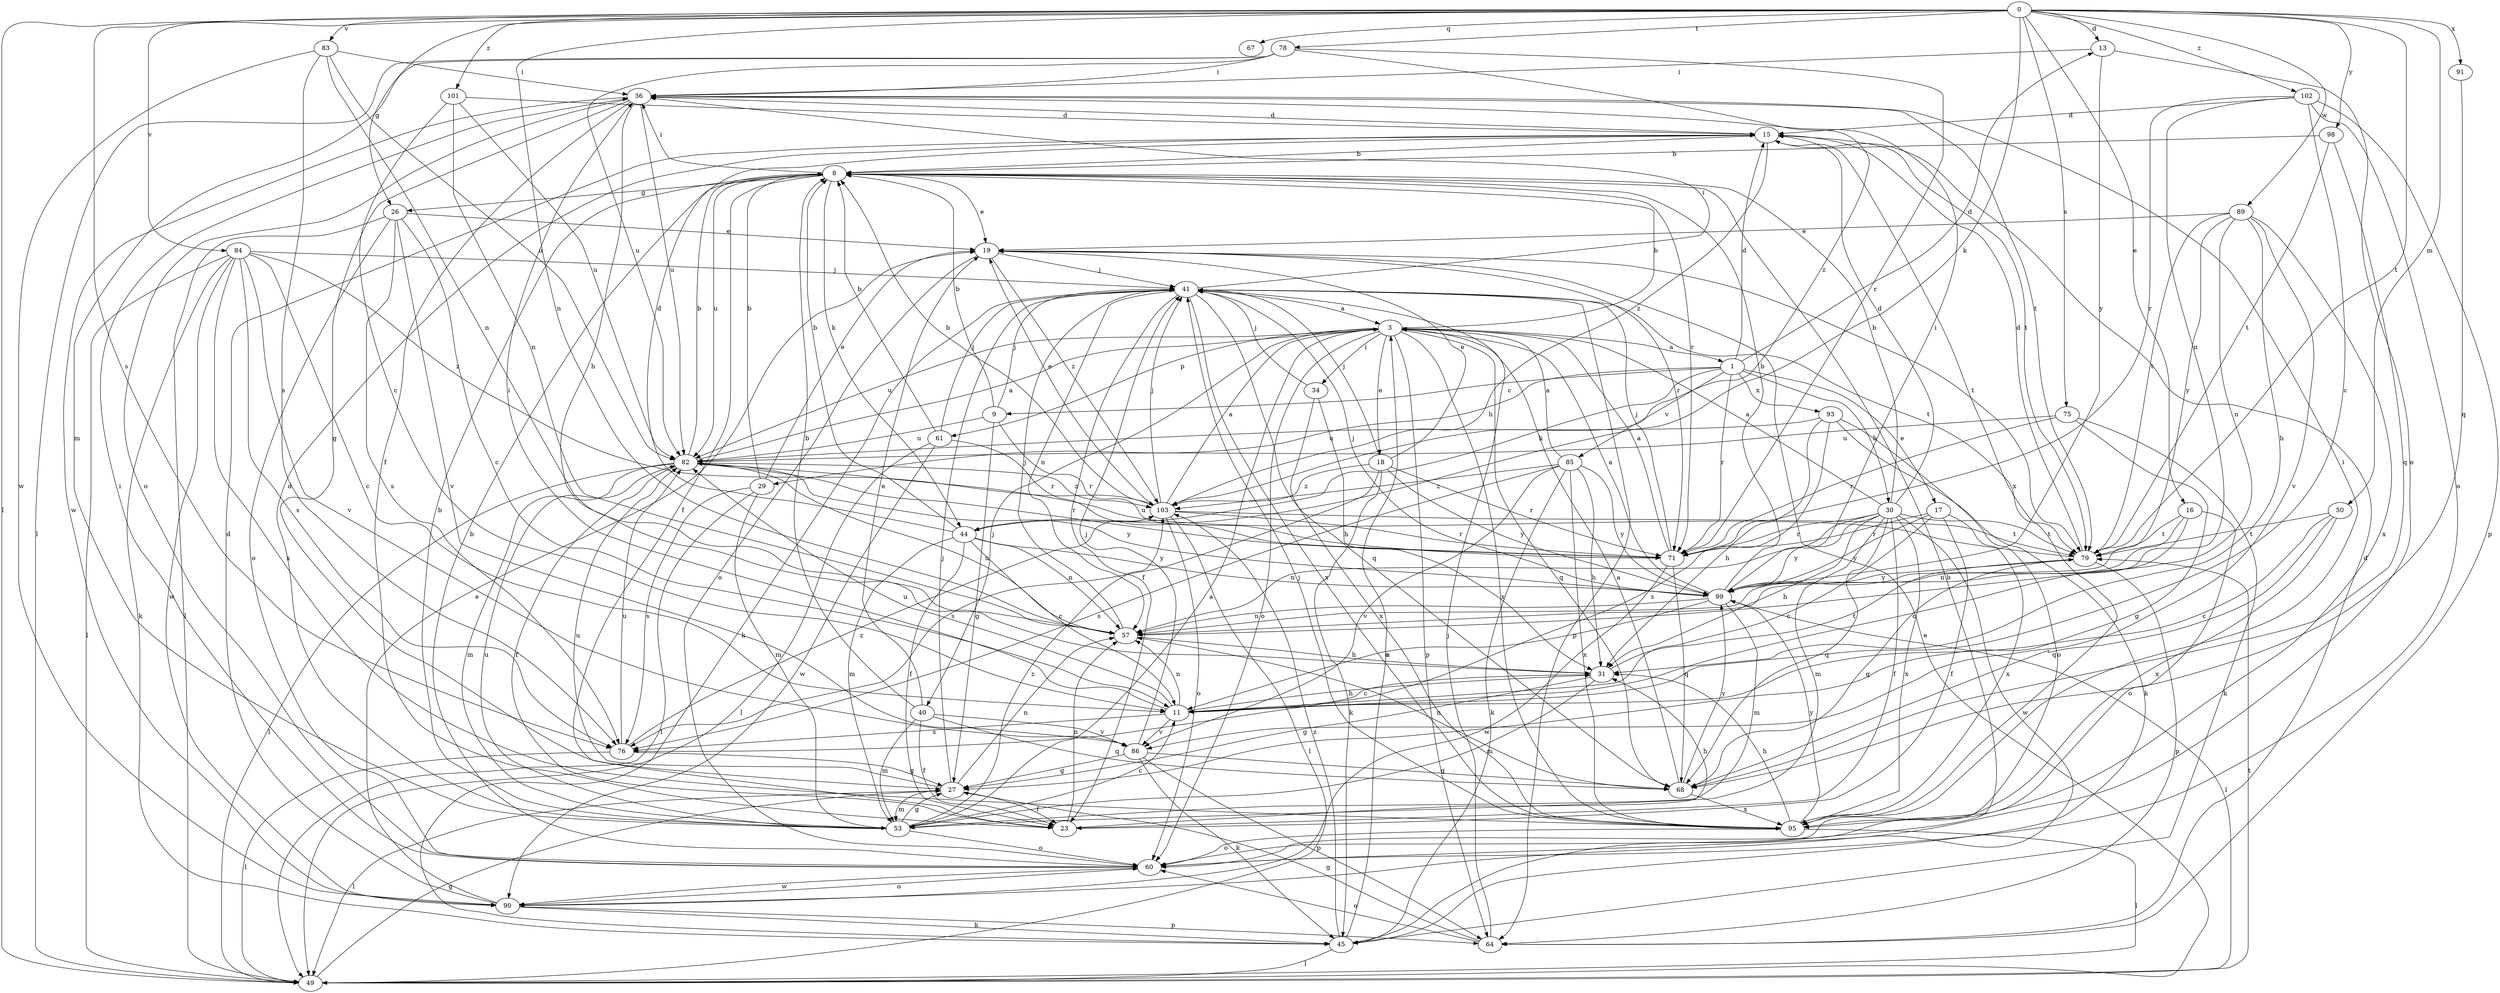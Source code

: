 strict digraph  {
0;
1;
3;
8;
9;
11;
13;
15;
16;
17;
18;
19;
23;
26;
27;
29;
30;
31;
34;
36;
40;
41;
44;
45;
49;
50;
53;
57;
60;
61;
64;
67;
68;
71;
75;
76;
78;
79;
82;
83;
84;
85;
86;
89;
90;
91;
93;
95;
98;
99;
101;
102;
103;
0 -> 13  [label=d];
0 -> 16  [label=e];
0 -> 26  [label=g];
0 -> 44  [label=k];
0 -> 49  [label=l];
0 -> 50  [label=m];
0 -> 57  [label=n];
0 -> 67  [label=q];
0 -> 75  [label=s];
0 -> 76  [label=s];
0 -> 78  [label=t];
0 -> 79  [label=t];
0 -> 83  [label=v];
0 -> 84  [label=v];
0 -> 89  [label=w];
0 -> 91  [label=x];
0 -> 98  [label=y];
0 -> 101  [label=z];
0 -> 102  [label=z];
1 -> 9  [label=c];
1 -> 13  [label=d];
1 -> 15  [label=d];
1 -> 17  [label=e];
1 -> 29  [label=h];
1 -> 30  [label=h];
1 -> 44  [label=k];
1 -> 71  [label=r];
1 -> 85  [label=v];
1 -> 93  [label=x];
3 -> 1  [label=a];
3 -> 8  [label=b];
3 -> 18  [label=e];
3 -> 34  [label=i];
3 -> 40  [label=j];
3 -> 60  [label=o];
3 -> 61  [label=p];
3 -> 64  [label=p];
3 -> 68  [label=q];
3 -> 82  [label=u];
3 -> 95  [label=x];
8 -> 19  [label=e];
8 -> 23  [label=f];
8 -> 26  [label=g];
8 -> 36  [label=i];
8 -> 44  [label=k];
8 -> 71  [label=r];
8 -> 82  [label=u];
9 -> 8  [label=b];
9 -> 27  [label=g];
9 -> 41  [label=j];
9 -> 71  [label=r];
9 -> 82  [label=u];
11 -> 31  [label=h];
11 -> 36  [label=i];
11 -> 57  [label=n];
11 -> 76  [label=s];
11 -> 82  [label=u];
11 -> 86  [label=v];
13 -> 36  [label=i];
13 -> 60  [label=o];
13 -> 99  [label=y];
15 -> 8  [label=b];
15 -> 79  [label=t];
15 -> 95  [label=x];
15 -> 103  [label=z];
16 -> 11  [label=c];
16 -> 57  [label=n];
16 -> 60  [label=o];
16 -> 79  [label=t];
17 -> 11  [label=c];
17 -> 23  [label=f];
17 -> 71  [label=r];
17 -> 95  [label=x];
17 -> 99  [label=y];
18 -> 19  [label=e];
18 -> 41  [label=j];
18 -> 45  [label=k];
18 -> 71  [label=r];
18 -> 76  [label=s];
18 -> 99  [label=y];
18 -> 103  [label=z];
19 -> 41  [label=j];
19 -> 60  [label=o];
19 -> 71  [label=r];
19 -> 79  [label=t];
19 -> 103  [label=z];
23 -> 31  [label=h];
23 -> 57  [label=n];
26 -> 11  [label=c];
26 -> 19  [label=e];
26 -> 49  [label=l];
26 -> 60  [label=o];
26 -> 76  [label=s];
26 -> 86  [label=v];
27 -> 23  [label=f];
27 -> 41  [label=j];
27 -> 49  [label=l];
27 -> 53  [label=m];
27 -> 57  [label=n];
27 -> 82  [label=u];
29 -> 8  [label=b];
29 -> 19  [label=e];
29 -> 49  [label=l];
29 -> 53  [label=m];
29 -> 76  [label=s];
30 -> 3  [label=a];
30 -> 8  [label=b];
30 -> 15  [label=d];
30 -> 23  [label=f];
30 -> 31  [label=h];
30 -> 53  [label=m];
30 -> 57  [label=n];
30 -> 68  [label=q];
30 -> 71  [label=r];
30 -> 79  [label=t];
30 -> 90  [label=w];
30 -> 95  [label=x];
30 -> 99  [label=y];
31 -> 11  [label=c];
31 -> 27  [label=g];
31 -> 53  [label=m];
31 -> 79  [label=t];
34 -> 31  [label=h];
34 -> 41  [label=j];
34 -> 95  [label=x];
36 -> 15  [label=d];
36 -> 23  [label=f];
36 -> 27  [label=g];
36 -> 31  [label=h];
36 -> 60  [label=o];
36 -> 79  [label=t];
36 -> 82  [label=u];
36 -> 90  [label=w];
40 -> 8  [label=b];
40 -> 19  [label=e];
40 -> 23  [label=f];
40 -> 53  [label=m];
40 -> 68  [label=q];
40 -> 86  [label=v];
41 -> 3  [label=a];
41 -> 23  [label=f];
41 -> 36  [label=i];
41 -> 45  [label=k];
41 -> 57  [label=n];
41 -> 64  [label=p];
41 -> 68  [label=q];
41 -> 79  [label=t];
41 -> 95  [label=x];
44 -> 8  [label=b];
44 -> 11  [label=c];
44 -> 15  [label=d];
44 -> 23  [label=f];
44 -> 53  [label=m];
44 -> 57  [label=n];
44 -> 99  [label=y];
45 -> 3  [label=a];
45 -> 8  [label=b];
45 -> 49  [label=l];
45 -> 103  [label=z];
49 -> 19  [label=e];
49 -> 27  [label=g];
49 -> 79  [label=t];
50 -> 11  [label=c];
50 -> 68  [label=q];
50 -> 79  [label=t];
50 -> 95  [label=x];
53 -> 3  [label=a];
53 -> 8  [label=b];
53 -> 11  [label=c];
53 -> 15  [label=d];
53 -> 27  [label=g];
53 -> 60  [label=o];
53 -> 82  [label=u];
53 -> 103  [label=z];
57 -> 31  [label=h];
57 -> 41  [label=j];
57 -> 82  [label=u];
60 -> 8  [label=b];
60 -> 36  [label=i];
60 -> 90  [label=w];
61 -> 8  [label=b];
61 -> 41  [label=j];
61 -> 49  [label=l];
61 -> 71  [label=r];
61 -> 90  [label=w];
64 -> 15  [label=d];
64 -> 27  [label=g];
64 -> 41  [label=j];
64 -> 60  [label=o];
68 -> 3  [label=a];
68 -> 57  [label=n];
68 -> 95  [label=x];
68 -> 99  [label=y];
71 -> 3  [label=a];
71 -> 41  [label=j];
71 -> 68  [label=q];
71 -> 90  [label=w];
75 -> 27  [label=g];
75 -> 45  [label=k];
75 -> 71  [label=r];
75 -> 82  [label=u];
76 -> 27  [label=g];
76 -> 49  [label=l];
76 -> 82  [label=u];
76 -> 103  [label=z];
78 -> 36  [label=i];
78 -> 49  [label=l];
78 -> 53  [label=m];
78 -> 71  [label=r];
78 -> 82  [label=u];
78 -> 103  [label=z];
79 -> 15  [label=d];
79 -> 64  [label=p];
79 -> 68  [label=q];
79 -> 82  [label=u];
79 -> 99  [label=y];
82 -> 3  [label=a];
82 -> 8  [label=b];
82 -> 23  [label=f];
82 -> 49  [label=l];
82 -> 53  [label=m];
82 -> 71  [label=r];
82 -> 99  [label=y];
82 -> 103  [label=z];
83 -> 36  [label=i];
83 -> 57  [label=n];
83 -> 76  [label=s];
83 -> 82  [label=u];
83 -> 90  [label=w];
84 -> 11  [label=c];
84 -> 41  [label=j];
84 -> 45  [label=k];
84 -> 49  [label=l];
84 -> 76  [label=s];
84 -> 86  [label=v];
84 -> 90  [label=w];
84 -> 95  [label=x];
84 -> 103  [label=z];
85 -> 3  [label=a];
85 -> 31  [label=h];
85 -> 45  [label=k];
85 -> 76  [label=s];
85 -> 86  [label=v];
85 -> 95  [label=x];
85 -> 99  [label=y];
85 -> 103  [label=z];
86 -> 27  [label=g];
86 -> 41  [label=j];
86 -> 45  [label=k];
86 -> 64  [label=p];
86 -> 68  [label=q];
89 -> 19  [label=e];
89 -> 31  [label=h];
89 -> 57  [label=n];
89 -> 79  [label=t];
89 -> 86  [label=v];
89 -> 95  [label=x];
89 -> 99  [label=y];
90 -> 15  [label=d];
90 -> 19  [label=e];
90 -> 45  [label=k];
90 -> 60  [label=o];
90 -> 64  [label=p];
91 -> 68  [label=q];
93 -> 31  [label=h];
93 -> 45  [label=k];
93 -> 60  [label=o];
93 -> 76  [label=s];
93 -> 82  [label=u];
95 -> 31  [label=h];
95 -> 36  [label=i];
95 -> 41  [label=j];
95 -> 49  [label=l];
95 -> 60  [label=o];
95 -> 99  [label=y];
98 -> 8  [label=b];
98 -> 68  [label=q];
98 -> 79  [label=t];
99 -> 3  [label=a];
99 -> 8  [label=b];
99 -> 11  [label=c];
99 -> 36  [label=i];
99 -> 41  [label=j];
99 -> 49  [label=l];
99 -> 53  [label=m];
99 -> 57  [label=n];
101 -> 11  [label=c];
101 -> 15  [label=d];
101 -> 57  [label=n];
101 -> 82  [label=u];
102 -> 11  [label=c];
102 -> 15  [label=d];
102 -> 57  [label=n];
102 -> 60  [label=o];
102 -> 64  [label=p];
102 -> 71  [label=r];
103 -> 3  [label=a];
103 -> 8  [label=b];
103 -> 19  [label=e];
103 -> 41  [label=j];
103 -> 49  [label=l];
103 -> 60  [label=o];
103 -> 71  [label=r];
103 -> 79  [label=t];
}
